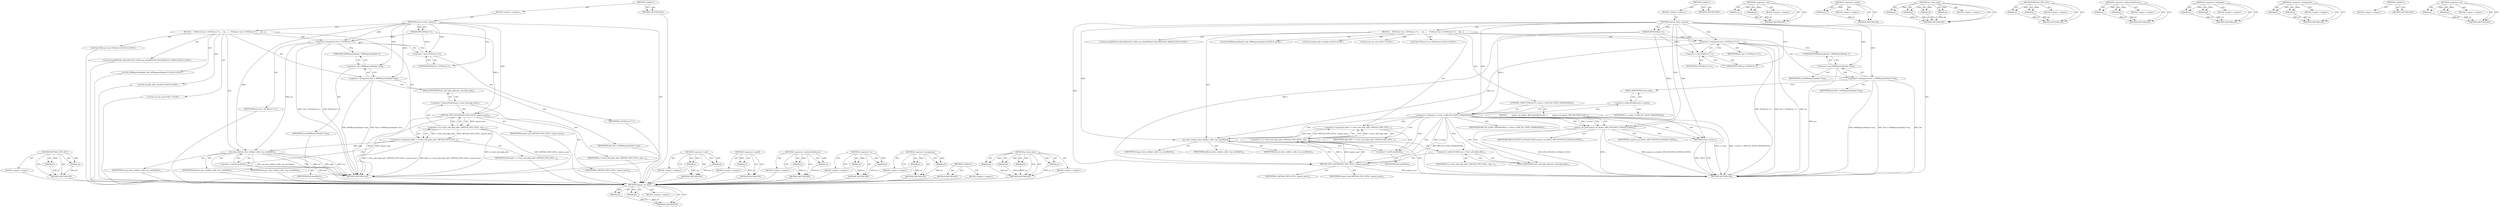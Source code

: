 digraph "pci_dma_read" {
vulnerable_99 [label=<(METHOD,mptsas_set_fault)>];
vulnerable_100 [label=<(PARAM,p1)>];
vulnerable_101 [label=<(PARAM,p2)>];
vulnerable_102 [label=<(BLOCK,&lt;empty&gt;,&lt;empty&gt;)>];
vulnerable_103 [label=<(METHOD_RETURN,ANY)>];
vulnerable_6 [label=<(METHOD,&lt;global&gt;)<SUB>1</SUB>>];
vulnerable_7 [label=<(BLOCK,&lt;empty&gt;,&lt;empty&gt;)<SUB>1</SUB>>];
vulnerable_8 [label=<(METHOD,mptsas_fetch_request)<SUB>1</SUB>>];
vulnerable_9 [label=<(PARAM,MPTSASState *s)<SUB>1</SUB>>];
vulnerable_10 [label=<(BLOCK,{
    PCIDevice *pci = (PCIDevice *) s;
    cha...,{
    PCIDevice *pci = (PCIDevice *) s;
    cha...)<SUB>2</SUB>>];
vulnerable_11 [label="<(LOCAL,PCIDevice* pci: PCIDevice*)<SUB>3</SUB>>"];
vulnerable_12 [label=<(&lt;operator&gt;.assignment,*pci = (PCIDevice *) s)<SUB>3</SUB>>];
vulnerable_13 [label=<(IDENTIFIER,pci,*pci = (PCIDevice *) s)<SUB>3</SUB>>];
vulnerable_14 [label=<(&lt;operator&gt;.cast,(PCIDevice *) s)<SUB>3</SUB>>];
vulnerable_15 [label=<(UNKNOWN,PCIDevice *,PCIDevice *)<SUB>3</SUB>>];
vulnerable_16 [label=<(IDENTIFIER,s,(PCIDevice *) s)<SUB>3</SUB>>];
vulnerable_17 [label="<(LOCAL,char[MPTSAS_MAX_REQUEST_SIZE] req: char[MPTSAS_MAX_REQUEST_SIZE])<SUB>4</SUB>>"];
vulnerable_18 [label="<(LOCAL,MPIRequestHeader* hdr: MPIRequestHeader*)<SUB>5</SUB>>"];
vulnerable_19 [label=<(&lt;operator&gt;.assignment,*hdr = (MPIRequestHeader *)req)<SUB>5</SUB>>];
vulnerable_20 [label=<(IDENTIFIER,hdr,*hdr = (MPIRequestHeader *)req)<SUB>5</SUB>>];
vulnerable_21 [label=<(&lt;operator&gt;.cast,(MPIRequestHeader *)req)<SUB>5</SUB>>];
vulnerable_22 [label=<(UNKNOWN,MPIRequestHeader *,MPIRequestHeader *)<SUB>5</SUB>>];
vulnerable_23 [label=<(IDENTIFIER,req,(MPIRequestHeader *)req)<SUB>5</SUB>>];
vulnerable_24 [label="<(LOCAL,hwaddr addr: hwaddr)<SUB>6</SUB>>"];
vulnerable_25 [label="<(LOCAL,int size: int)<SUB>7</SUB>>"];
vulnerable_26 [label=<(CONTROL_STRUCTURE,IF,if (s-&gt;state != MPI_IOC_STATE_OPERATIONAL))<SUB>9</SUB>>];
vulnerable_27 [label=<(&lt;operator&gt;.notEquals,s-&gt;state != MPI_IOC_STATE_OPERATIONAL)<SUB>9</SUB>>];
vulnerable_28 [label=<(&lt;operator&gt;.indirectFieldAccess,s-&gt;state)<SUB>9</SUB>>];
vulnerable_29 [label=<(IDENTIFIER,s,s-&gt;state != MPI_IOC_STATE_OPERATIONAL)<SUB>9</SUB>>];
vulnerable_30 [label=<(FIELD_IDENTIFIER,state,state)<SUB>9</SUB>>];
vulnerable_31 [label=<(IDENTIFIER,MPI_IOC_STATE_OPERATIONAL,s-&gt;state != MPI_IOC_STATE_OPERATIONAL)<SUB>9</SUB>>];
vulnerable_32 [label=<(BLOCK,{
        mptsas_set_fault(s, MPI_IOCSTATUS_INV...,{
        mptsas_set_fault(s, MPI_IOCSTATUS_INV...)<SUB>9</SUB>>];
vulnerable_33 [label=<(mptsas_set_fault,mptsas_set_fault(s, MPI_IOCSTATUS_INVALID_STATE))<SUB>10</SUB>>];
vulnerable_34 [label=<(IDENTIFIER,s,mptsas_set_fault(s, MPI_IOCSTATUS_INVALID_STATE))<SUB>10</SUB>>];
vulnerable_35 [label=<(IDENTIFIER,MPI_IOCSTATUS_INVALID_STATE,mptsas_set_fault(s, MPI_IOCSTATUS_INVALID_STATE))<SUB>10</SUB>>];
vulnerable_36 [label=<(RETURN,return;,return;)<SUB>11</SUB>>];
vulnerable_37 [label=<(&lt;operator&gt;.assignment,addr = s-&gt;host_mfa_high_addr | MPTSAS_FIFO_GET(...)<SUB>14</SUB>>];
vulnerable_38 [label=<(IDENTIFIER,addr,addr = s-&gt;host_mfa_high_addr | MPTSAS_FIFO_GET(...)<SUB>14</SUB>>];
vulnerable_39 [label=<(&lt;operator&gt;.or,s-&gt;host_mfa_high_addr | MPTSAS_FIFO_GET(s, requ...)<SUB>14</SUB>>];
vulnerable_40 [label=<(&lt;operator&gt;.indirectFieldAccess,s-&gt;host_mfa_high_addr)<SUB>14</SUB>>];
vulnerable_41 [label=<(IDENTIFIER,s,s-&gt;host_mfa_high_addr | MPTSAS_FIFO_GET(s, requ...)<SUB>14</SUB>>];
vulnerable_42 [label=<(FIELD_IDENTIFIER,host_mfa_high_addr,host_mfa_high_addr)<SUB>14</SUB>>];
vulnerable_43 [label=<(MPTSAS_FIFO_GET,MPTSAS_FIFO_GET(s, request_post))<SUB>14</SUB>>];
vulnerable_44 [label=<(IDENTIFIER,s,MPTSAS_FIFO_GET(s, request_post))<SUB>14</SUB>>];
vulnerable_45 [label=<(IDENTIFIER,request_post,MPTSAS_FIFO_GET(s, request_post))<SUB>14</SUB>>];
vulnerable_46 [label=<(pci_dma_read,pci_dma_read(pci, addr, req, sizeof(hdr)))<SUB>15</SUB>>];
vulnerable_47 [label=<(IDENTIFIER,pci,pci_dma_read(pci, addr, req, sizeof(hdr)))<SUB>15</SUB>>];
vulnerable_48 [label=<(IDENTIFIER,addr,pci_dma_read(pci, addr, req, sizeof(hdr)))<SUB>15</SUB>>];
vulnerable_49 [label=<(IDENTIFIER,req,pci_dma_read(pci, addr, req, sizeof(hdr)))<SUB>15</SUB>>];
vulnerable_50 [label=<(&lt;operator&gt;.sizeOf,sizeof(hdr))<SUB>15</SUB>>];
vulnerable_51 [label=<(IDENTIFIER,hdr,sizeof(hdr))<SUB>15</SUB>>];
vulnerable_52 [label=<(METHOD_RETURN,void)<SUB>1</SUB>>];
vulnerable_54 [label=<(METHOD_RETURN,ANY)<SUB>1</SUB>>];
vulnerable_84 [label=<(METHOD,&lt;operator&gt;.cast)>];
vulnerable_85 [label=<(PARAM,p1)>];
vulnerable_86 [label=<(PARAM,p2)>];
vulnerable_87 [label=<(BLOCK,&lt;empty&gt;,&lt;empty&gt;)>];
vulnerable_88 [label=<(METHOD_RETURN,ANY)>];
vulnerable_121 [label=<(METHOD,&lt;operator&gt;.sizeOf)>];
vulnerable_122 [label=<(PARAM,p1)>];
vulnerable_123 [label=<(BLOCK,&lt;empty&gt;,&lt;empty&gt;)>];
vulnerable_124 [label=<(METHOD_RETURN,ANY)>];
vulnerable_114 [label=<(METHOD,pci_dma_read)>];
vulnerable_115 [label=<(PARAM,p1)>];
vulnerable_116 [label=<(PARAM,p2)>];
vulnerable_117 [label=<(PARAM,p3)>];
vulnerable_118 [label=<(PARAM,p4)>];
vulnerable_119 [label=<(BLOCK,&lt;empty&gt;,&lt;empty&gt;)>];
vulnerable_120 [label=<(METHOD_RETURN,ANY)>];
vulnerable_109 [label=<(METHOD,MPTSAS_FIFO_GET)>];
vulnerable_110 [label=<(PARAM,p1)>];
vulnerable_111 [label=<(PARAM,p2)>];
vulnerable_112 [label=<(BLOCK,&lt;empty&gt;,&lt;empty&gt;)>];
vulnerable_113 [label=<(METHOD_RETURN,ANY)>];
vulnerable_94 [label=<(METHOD,&lt;operator&gt;.indirectFieldAccess)>];
vulnerable_95 [label=<(PARAM,p1)>];
vulnerable_96 [label=<(PARAM,p2)>];
vulnerable_97 [label=<(BLOCK,&lt;empty&gt;,&lt;empty&gt;)>];
vulnerable_98 [label=<(METHOD_RETURN,ANY)>];
vulnerable_89 [label=<(METHOD,&lt;operator&gt;.notEquals)>];
vulnerable_90 [label=<(PARAM,p1)>];
vulnerable_91 [label=<(PARAM,p2)>];
vulnerable_92 [label=<(BLOCK,&lt;empty&gt;,&lt;empty&gt;)>];
vulnerable_93 [label=<(METHOD_RETURN,ANY)>];
vulnerable_79 [label=<(METHOD,&lt;operator&gt;.assignment)>];
vulnerable_80 [label=<(PARAM,p1)>];
vulnerable_81 [label=<(PARAM,p2)>];
vulnerable_82 [label=<(BLOCK,&lt;empty&gt;,&lt;empty&gt;)>];
vulnerable_83 [label=<(METHOD_RETURN,ANY)>];
vulnerable_73 [label=<(METHOD,&lt;global&gt;)<SUB>1</SUB>>];
vulnerable_74 [label=<(BLOCK,&lt;empty&gt;,&lt;empty&gt;)>];
vulnerable_75 [label=<(METHOD_RETURN,ANY)>];
vulnerable_104 [label=<(METHOD,&lt;operator&gt;.or)>];
vulnerable_105 [label=<(PARAM,p1)>];
vulnerable_106 [label=<(PARAM,p2)>];
vulnerable_107 [label=<(BLOCK,&lt;empty&gt;,&lt;empty&gt;)>];
vulnerable_108 [label=<(METHOD_RETURN,ANY)>];
fixed_88 [label=<(METHOD,MPTSAS_FIFO_GET)>];
fixed_89 [label=<(PARAM,p1)>];
fixed_90 [label=<(PARAM,p2)>];
fixed_91 [label=<(BLOCK,&lt;empty&gt;,&lt;empty&gt;)>];
fixed_92 [label=<(METHOD_RETURN,ANY)>];
fixed_6 [label=<(METHOD,&lt;global&gt;)<SUB>1</SUB>>];
fixed_7 [label=<(BLOCK,&lt;empty&gt;,&lt;empty&gt;)<SUB>1</SUB>>];
fixed_8 [label=<(METHOD,mptsas_fetch_request)<SUB>1</SUB>>];
fixed_9 [label=<(PARAM,MPTSASState *s)<SUB>1</SUB>>];
fixed_10 [label=<(BLOCK,{
    PCIDevice *pci = (PCIDevice *) s;
    cha...,{
    PCIDevice *pci = (PCIDevice *) s;
    cha...)<SUB>2</SUB>>];
fixed_11 [label="<(LOCAL,PCIDevice* pci: PCIDevice*)<SUB>3</SUB>>"];
fixed_12 [label=<(&lt;operator&gt;.assignment,*pci = (PCIDevice *) s)<SUB>3</SUB>>];
fixed_13 [label=<(IDENTIFIER,pci,*pci = (PCIDevice *) s)<SUB>3</SUB>>];
fixed_14 [label=<(&lt;operator&gt;.cast,(PCIDevice *) s)<SUB>3</SUB>>];
fixed_15 [label=<(UNKNOWN,PCIDevice *,PCIDevice *)<SUB>3</SUB>>];
fixed_16 [label=<(IDENTIFIER,s,(PCIDevice *) s)<SUB>3</SUB>>];
fixed_17 [label="<(LOCAL,char[MPTSAS_MAX_REQUEST_SIZE] req: char[MPTSAS_MAX_REQUEST_SIZE])<SUB>4</SUB>>"];
fixed_18 [label="<(LOCAL,MPIRequestHeader* hdr: MPIRequestHeader*)<SUB>5</SUB>>"];
fixed_19 [label=<(&lt;operator&gt;.assignment,*hdr = (MPIRequestHeader *)req)<SUB>5</SUB>>];
fixed_20 [label=<(IDENTIFIER,hdr,*hdr = (MPIRequestHeader *)req)<SUB>5</SUB>>];
fixed_21 [label=<(&lt;operator&gt;.cast,(MPIRequestHeader *)req)<SUB>5</SUB>>];
fixed_22 [label=<(UNKNOWN,MPIRequestHeader *,MPIRequestHeader *)<SUB>5</SUB>>];
fixed_23 [label=<(IDENTIFIER,req,(MPIRequestHeader *)req)<SUB>5</SUB>>];
fixed_24 [label="<(LOCAL,hwaddr addr: hwaddr)<SUB>6</SUB>>"];
fixed_25 [label="<(LOCAL,int size: int)<SUB>7</SUB>>"];
fixed_26 [label=<(&lt;operator&gt;.assignment,addr = s-&gt;host_mfa_high_addr | MPTSAS_FIFO_GET(...)<SUB>10</SUB>>];
fixed_27 [label=<(IDENTIFIER,addr,addr = s-&gt;host_mfa_high_addr | MPTSAS_FIFO_GET(...)<SUB>10</SUB>>];
fixed_28 [label=<(&lt;operator&gt;.or,s-&gt;host_mfa_high_addr | MPTSAS_FIFO_GET(s, requ...)<SUB>10</SUB>>];
fixed_29 [label=<(&lt;operator&gt;.indirectFieldAccess,s-&gt;host_mfa_high_addr)<SUB>10</SUB>>];
fixed_30 [label=<(IDENTIFIER,s,s-&gt;host_mfa_high_addr | MPTSAS_FIFO_GET(s, requ...)<SUB>10</SUB>>];
fixed_31 [label=<(FIELD_IDENTIFIER,host_mfa_high_addr,host_mfa_high_addr)<SUB>10</SUB>>];
fixed_32 [label=<(MPTSAS_FIFO_GET,MPTSAS_FIFO_GET(s, request_post))<SUB>10</SUB>>];
fixed_33 [label=<(IDENTIFIER,s,MPTSAS_FIFO_GET(s, request_post))<SUB>10</SUB>>];
fixed_34 [label=<(IDENTIFIER,request_post,MPTSAS_FIFO_GET(s, request_post))<SUB>10</SUB>>];
fixed_35 [label=<(pci_dma_read,pci_dma_read(pci, addr, req, sizeof(hdr)))<SUB>11</SUB>>];
fixed_36 [label=<(IDENTIFIER,pci,pci_dma_read(pci, addr, req, sizeof(hdr)))<SUB>11</SUB>>];
fixed_37 [label=<(IDENTIFIER,addr,pci_dma_read(pci, addr, req, sizeof(hdr)))<SUB>11</SUB>>];
fixed_38 [label=<(IDENTIFIER,req,pci_dma_read(pci, addr, req, sizeof(hdr)))<SUB>11</SUB>>];
fixed_39 [label=<(&lt;operator&gt;.sizeOf,sizeof(hdr))<SUB>11</SUB>>];
fixed_40 [label=<(IDENTIFIER,hdr,sizeof(hdr))<SUB>11</SUB>>];
fixed_41 [label=<(METHOD_RETURN,void)<SUB>1</SUB>>];
fixed_43 [label=<(METHOD_RETURN,ANY)<SUB>1</SUB>>];
fixed_73 [label=<(METHOD,&lt;operator&gt;.cast)>];
fixed_74 [label=<(PARAM,p1)>];
fixed_75 [label=<(PARAM,p2)>];
fixed_76 [label=<(BLOCK,&lt;empty&gt;,&lt;empty&gt;)>];
fixed_77 [label=<(METHOD_RETURN,ANY)>];
fixed_100 [label=<(METHOD,&lt;operator&gt;.sizeOf)>];
fixed_101 [label=<(PARAM,p1)>];
fixed_102 [label=<(BLOCK,&lt;empty&gt;,&lt;empty&gt;)>];
fixed_103 [label=<(METHOD_RETURN,ANY)>];
fixed_83 [label=<(METHOD,&lt;operator&gt;.indirectFieldAccess)>];
fixed_84 [label=<(PARAM,p1)>];
fixed_85 [label=<(PARAM,p2)>];
fixed_86 [label=<(BLOCK,&lt;empty&gt;,&lt;empty&gt;)>];
fixed_87 [label=<(METHOD_RETURN,ANY)>];
fixed_78 [label=<(METHOD,&lt;operator&gt;.or)>];
fixed_79 [label=<(PARAM,p1)>];
fixed_80 [label=<(PARAM,p2)>];
fixed_81 [label=<(BLOCK,&lt;empty&gt;,&lt;empty&gt;)>];
fixed_82 [label=<(METHOD_RETURN,ANY)>];
fixed_68 [label=<(METHOD,&lt;operator&gt;.assignment)>];
fixed_69 [label=<(PARAM,p1)>];
fixed_70 [label=<(PARAM,p2)>];
fixed_71 [label=<(BLOCK,&lt;empty&gt;,&lt;empty&gt;)>];
fixed_72 [label=<(METHOD_RETURN,ANY)>];
fixed_62 [label=<(METHOD,&lt;global&gt;)<SUB>1</SUB>>];
fixed_63 [label=<(BLOCK,&lt;empty&gt;,&lt;empty&gt;)>];
fixed_64 [label=<(METHOD_RETURN,ANY)>];
fixed_93 [label=<(METHOD,pci_dma_read)>];
fixed_94 [label=<(PARAM,p1)>];
fixed_95 [label=<(PARAM,p2)>];
fixed_96 [label=<(PARAM,p3)>];
fixed_97 [label=<(PARAM,p4)>];
fixed_98 [label=<(BLOCK,&lt;empty&gt;,&lt;empty&gt;)>];
fixed_99 [label=<(METHOD_RETURN,ANY)>];
vulnerable_99 -> vulnerable_100  [key=0, label="AST: "];
vulnerable_99 -> vulnerable_100  [key=1, label="DDG: "];
vulnerable_99 -> vulnerable_102  [key=0, label="AST: "];
vulnerable_99 -> vulnerable_101  [key=0, label="AST: "];
vulnerable_99 -> vulnerable_101  [key=1, label="DDG: "];
vulnerable_99 -> vulnerable_103  [key=0, label="AST: "];
vulnerable_99 -> vulnerable_103  [key=1, label="CFG: "];
vulnerable_100 -> vulnerable_103  [key=0, label="DDG: p1"];
vulnerable_101 -> vulnerable_103  [key=0, label="DDG: p2"];
vulnerable_6 -> vulnerable_7  [key=0, label="AST: "];
vulnerable_6 -> vulnerable_54  [key=0, label="AST: "];
vulnerable_6 -> vulnerable_54  [key=1, label="CFG: "];
vulnerable_7 -> vulnerable_8  [key=0, label="AST: "];
vulnerable_8 -> vulnerable_9  [key=0, label="AST: "];
vulnerable_8 -> vulnerable_9  [key=1, label="DDG: "];
vulnerable_8 -> vulnerable_10  [key=0, label="AST: "];
vulnerable_8 -> vulnerable_52  [key=0, label="AST: "];
vulnerable_8 -> vulnerable_15  [key=0, label="CFG: "];
vulnerable_8 -> vulnerable_12  [key=0, label="DDG: "];
vulnerable_8 -> vulnerable_19  [key=0, label="DDG: "];
vulnerable_8 -> vulnerable_46  [key=0, label="DDG: "];
vulnerable_8 -> vulnerable_14  [key=0, label="DDG: "];
vulnerable_8 -> vulnerable_21  [key=0, label="DDG: "];
vulnerable_8 -> vulnerable_27  [key=0, label="DDG: "];
vulnerable_8 -> vulnerable_36  [key=0, label="DDG: "];
vulnerable_8 -> vulnerable_33  [key=0, label="DDG: "];
vulnerable_8 -> vulnerable_43  [key=0, label="DDG: "];
vulnerable_9 -> vulnerable_12  [key=0, label="DDG: s"];
vulnerable_9 -> vulnerable_14  [key=0, label="DDG: s"];
vulnerable_9 -> vulnerable_27  [key=0, label="DDG: s"];
vulnerable_9 -> vulnerable_33  [key=0, label="DDG: s"];
vulnerable_9 -> vulnerable_43  [key=0, label="DDG: s"];
vulnerable_10 -> vulnerable_11  [key=0, label="AST: "];
vulnerable_10 -> vulnerable_12  [key=0, label="AST: "];
vulnerable_10 -> vulnerable_17  [key=0, label="AST: "];
vulnerable_10 -> vulnerable_18  [key=0, label="AST: "];
vulnerable_10 -> vulnerable_19  [key=0, label="AST: "];
vulnerable_10 -> vulnerable_24  [key=0, label="AST: "];
vulnerable_10 -> vulnerable_25  [key=0, label="AST: "];
vulnerable_10 -> vulnerable_26  [key=0, label="AST: "];
vulnerable_10 -> vulnerable_37  [key=0, label="AST: "];
vulnerable_10 -> vulnerable_46  [key=0, label="AST: "];
vulnerable_12 -> vulnerable_13  [key=0, label="AST: "];
vulnerable_12 -> vulnerable_14  [key=0, label="AST: "];
vulnerable_12 -> vulnerable_22  [key=0, label="CFG: "];
vulnerable_12 -> vulnerable_52  [key=0, label="DDG: pci"];
vulnerable_12 -> vulnerable_52  [key=1, label="DDG: (PCIDevice *) s"];
vulnerable_12 -> vulnerable_52  [key=2, label="DDG: *pci = (PCIDevice *) s"];
vulnerable_12 -> vulnerable_46  [key=0, label="DDG: pci"];
vulnerable_14 -> vulnerable_15  [key=0, label="AST: "];
vulnerable_14 -> vulnerable_16  [key=0, label="AST: "];
vulnerable_14 -> vulnerable_12  [key=0, label="CFG: "];
vulnerable_15 -> vulnerable_14  [key=0, label="CFG: "];
vulnerable_19 -> vulnerable_20  [key=0, label="AST: "];
vulnerable_19 -> vulnerable_21  [key=0, label="AST: "];
vulnerable_19 -> vulnerable_30  [key=0, label="CFG: "];
vulnerable_19 -> vulnerable_52  [key=0, label="DDG: hdr"];
vulnerable_19 -> vulnerable_52  [key=1, label="DDG: (MPIRequestHeader *)req"];
vulnerable_19 -> vulnerable_52  [key=2, label="DDG: *hdr = (MPIRequestHeader *)req"];
vulnerable_21 -> vulnerable_22  [key=0, label="AST: "];
vulnerable_21 -> vulnerable_23  [key=0, label="AST: "];
vulnerable_21 -> vulnerable_19  [key=0, label="CFG: "];
vulnerable_21 -> vulnerable_52  [key=0, label="DDG: req"];
vulnerable_22 -> vulnerable_21  [key=0, label="CFG: "];
vulnerable_26 -> vulnerable_27  [key=0, label="AST: "];
vulnerable_26 -> vulnerable_32  [key=0, label="AST: "];
vulnerable_27 -> vulnerable_28  [key=0, label="AST: "];
vulnerable_27 -> vulnerable_31  [key=0, label="AST: "];
vulnerable_27 -> vulnerable_33  [key=0, label="CFG: "];
vulnerable_27 -> vulnerable_33  [key=1, label="DDG: s-&gt;state"];
vulnerable_27 -> vulnerable_33  [key=2, label="CDG: "];
vulnerable_27 -> vulnerable_42  [key=0, label="CFG: "];
vulnerable_27 -> vulnerable_42  [key=1, label="CDG: "];
vulnerable_27 -> vulnerable_52  [key=0, label="DDG: s-&gt;state"];
vulnerable_27 -> vulnerable_52  [key=1, label="DDG: s-&gt;state != MPI_IOC_STATE_OPERATIONAL"];
vulnerable_27 -> vulnerable_52  [key=2, label="DDG: MPI_IOC_STATE_OPERATIONAL"];
vulnerable_27 -> vulnerable_43  [key=0, label="DDG: s-&gt;state"];
vulnerable_27 -> vulnerable_43  [key=1, label="CDG: "];
vulnerable_27 -> vulnerable_40  [key=0, label="CDG: "];
vulnerable_27 -> vulnerable_50  [key=0, label="CDG: "];
vulnerable_27 -> vulnerable_36  [key=0, label="CDG: "];
vulnerable_27 -> vulnerable_37  [key=0, label="CDG: "];
vulnerable_27 -> vulnerable_46  [key=0, label="CDG: "];
vulnerable_27 -> vulnerable_39  [key=0, label="CDG: "];
vulnerable_28 -> vulnerable_29  [key=0, label="AST: "];
vulnerable_28 -> vulnerable_30  [key=0, label="AST: "];
vulnerable_28 -> vulnerable_27  [key=0, label="CFG: "];
vulnerable_30 -> vulnerable_28  [key=0, label="CFG: "];
vulnerable_32 -> vulnerable_33  [key=0, label="AST: "];
vulnerable_32 -> vulnerable_36  [key=0, label="AST: "];
vulnerable_33 -> vulnerable_34  [key=0, label="AST: "];
vulnerable_33 -> vulnerable_35  [key=0, label="AST: "];
vulnerable_33 -> vulnerable_36  [key=0, label="CFG: "];
vulnerable_33 -> vulnerable_52  [key=0, label="DDG: s"];
vulnerable_33 -> vulnerable_52  [key=1, label="DDG: mptsas_set_fault(s, MPI_IOCSTATUS_INVALID_STATE)"];
vulnerable_33 -> vulnerable_52  [key=2, label="DDG: MPI_IOCSTATUS_INVALID_STATE"];
vulnerable_36 -> vulnerable_52  [key=0, label="CFG: "];
vulnerable_36 -> vulnerable_52  [key=1, label="DDG: &lt;RET&gt;"];
vulnerable_37 -> vulnerable_38  [key=0, label="AST: "];
vulnerable_37 -> vulnerable_39  [key=0, label="AST: "];
vulnerable_37 -> vulnerable_50  [key=0, label="CFG: "];
vulnerable_37 -> vulnerable_46  [key=0, label="DDG: addr"];
vulnerable_39 -> vulnerable_40  [key=0, label="AST: "];
vulnerable_39 -> vulnerable_43  [key=0, label="AST: "];
vulnerable_39 -> vulnerable_37  [key=0, label="CFG: "];
vulnerable_39 -> vulnerable_37  [key=1, label="DDG: s-&gt;host_mfa_high_addr"];
vulnerable_39 -> vulnerable_37  [key=2, label="DDG: MPTSAS_FIFO_GET(s, request_post)"];
vulnerable_40 -> vulnerable_41  [key=0, label="AST: "];
vulnerable_40 -> vulnerable_42  [key=0, label="AST: "];
vulnerable_40 -> vulnerable_43  [key=0, label="CFG: "];
vulnerable_42 -> vulnerable_40  [key=0, label="CFG: "];
vulnerable_43 -> vulnerable_44  [key=0, label="AST: "];
vulnerable_43 -> vulnerable_45  [key=0, label="AST: "];
vulnerable_43 -> vulnerable_39  [key=0, label="CFG: "];
vulnerable_43 -> vulnerable_39  [key=1, label="DDG: s"];
vulnerable_43 -> vulnerable_39  [key=2, label="DDG: request_post"];
vulnerable_43 -> vulnerable_52  [key=0, label="DDG: request_post"];
vulnerable_46 -> vulnerable_47  [key=0, label="AST: "];
vulnerable_46 -> vulnerable_48  [key=0, label="AST: "];
vulnerable_46 -> vulnerable_49  [key=0, label="AST: "];
vulnerable_46 -> vulnerable_50  [key=0, label="AST: "];
vulnerable_46 -> vulnerable_52  [key=0, label="CFG: "];
vulnerable_50 -> vulnerable_51  [key=0, label="AST: "];
vulnerable_50 -> vulnerable_46  [key=0, label="CFG: "];
vulnerable_84 -> vulnerable_85  [key=0, label="AST: "];
vulnerable_84 -> vulnerable_85  [key=1, label="DDG: "];
vulnerable_84 -> vulnerable_87  [key=0, label="AST: "];
vulnerable_84 -> vulnerable_86  [key=0, label="AST: "];
vulnerable_84 -> vulnerable_86  [key=1, label="DDG: "];
vulnerable_84 -> vulnerable_88  [key=0, label="AST: "];
vulnerable_84 -> vulnerable_88  [key=1, label="CFG: "];
vulnerable_85 -> vulnerable_88  [key=0, label="DDG: p1"];
vulnerable_86 -> vulnerable_88  [key=0, label="DDG: p2"];
vulnerable_121 -> vulnerable_122  [key=0, label="AST: "];
vulnerable_121 -> vulnerable_122  [key=1, label="DDG: "];
vulnerable_121 -> vulnerable_123  [key=0, label="AST: "];
vulnerable_121 -> vulnerable_124  [key=0, label="AST: "];
vulnerable_121 -> vulnerable_124  [key=1, label="CFG: "];
vulnerable_122 -> vulnerable_124  [key=0, label="DDG: p1"];
vulnerable_114 -> vulnerable_115  [key=0, label="AST: "];
vulnerable_114 -> vulnerable_115  [key=1, label="DDG: "];
vulnerable_114 -> vulnerable_119  [key=0, label="AST: "];
vulnerable_114 -> vulnerable_116  [key=0, label="AST: "];
vulnerable_114 -> vulnerable_116  [key=1, label="DDG: "];
vulnerable_114 -> vulnerable_120  [key=0, label="AST: "];
vulnerable_114 -> vulnerable_120  [key=1, label="CFG: "];
vulnerable_114 -> vulnerable_117  [key=0, label="AST: "];
vulnerable_114 -> vulnerable_117  [key=1, label="DDG: "];
vulnerable_114 -> vulnerable_118  [key=0, label="AST: "];
vulnerable_114 -> vulnerable_118  [key=1, label="DDG: "];
vulnerable_115 -> vulnerable_120  [key=0, label="DDG: p1"];
vulnerable_116 -> vulnerable_120  [key=0, label="DDG: p2"];
vulnerable_117 -> vulnerable_120  [key=0, label="DDG: p3"];
vulnerable_118 -> vulnerable_120  [key=0, label="DDG: p4"];
vulnerable_109 -> vulnerable_110  [key=0, label="AST: "];
vulnerable_109 -> vulnerable_110  [key=1, label="DDG: "];
vulnerable_109 -> vulnerable_112  [key=0, label="AST: "];
vulnerable_109 -> vulnerable_111  [key=0, label="AST: "];
vulnerable_109 -> vulnerable_111  [key=1, label="DDG: "];
vulnerable_109 -> vulnerable_113  [key=0, label="AST: "];
vulnerable_109 -> vulnerable_113  [key=1, label="CFG: "];
vulnerable_110 -> vulnerable_113  [key=0, label="DDG: p1"];
vulnerable_111 -> vulnerable_113  [key=0, label="DDG: p2"];
vulnerable_94 -> vulnerable_95  [key=0, label="AST: "];
vulnerable_94 -> vulnerable_95  [key=1, label="DDG: "];
vulnerable_94 -> vulnerable_97  [key=0, label="AST: "];
vulnerable_94 -> vulnerable_96  [key=0, label="AST: "];
vulnerable_94 -> vulnerable_96  [key=1, label="DDG: "];
vulnerable_94 -> vulnerable_98  [key=0, label="AST: "];
vulnerable_94 -> vulnerable_98  [key=1, label="CFG: "];
vulnerable_95 -> vulnerable_98  [key=0, label="DDG: p1"];
vulnerable_96 -> vulnerable_98  [key=0, label="DDG: p2"];
vulnerable_89 -> vulnerable_90  [key=0, label="AST: "];
vulnerable_89 -> vulnerable_90  [key=1, label="DDG: "];
vulnerable_89 -> vulnerable_92  [key=0, label="AST: "];
vulnerable_89 -> vulnerable_91  [key=0, label="AST: "];
vulnerable_89 -> vulnerable_91  [key=1, label="DDG: "];
vulnerable_89 -> vulnerable_93  [key=0, label="AST: "];
vulnerable_89 -> vulnerable_93  [key=1, label="CFG: "];
vulnerable_90 -> vulnerable_93  [key=0, label="DDG: p1"];
vulnerable_91 -> vulnerable_93  [key=0, label="DDG: p2"];
vulnerable_79 -> vulnerable_80  [key=0, label="AST: "];
vulnerable_79 -> vulnerable_80  [key=1, label="DDG: "];
vulnerable_79 -> vulnerable_82  [key=0, label="AST: "];
vulnerable_79 -> vulnerable_81  [key=0, label="AST: "];
vulnerable_79 -> vulnerable_81  [key=1, label="DDG: "];
vulnerable_79 -> vulnerable_83  [key=0, label="AST: "];
vulnerable_79 -> vulnerable_83  [key=1, label="CFG: "];
vulnerable_80 -> vulnerable_83  [key=0, label="DDG: p1"];
vulnerable_81 -> vulnerable_83  [key=0, label="DDG: p2"];
vulnerable_73 -> vulnerable_74  [key=0, label="AST: "];
vulnerable_73 -> vulnerable_75  [key=0, label="AST: "];
vulnerable_73 -> vulnerable_75  [key=1, label="CFG: "];
vulnerable_104 -> vulnerable_105  [key=0, label="AST: "];
vulnerable_104 -> vulnerable_105  [key=1, label="DDG: "];
vulnerable_104 -> vulnerable_107  [key=0, label="AST: "];
vulnerable_104 -> vulnerable_106  [key=0, label="AST: "];
vulnerable_104 -> vulnerable_106  [key=1, label="DDG: "];
vulnerable_104 -> vulnerable_108  [key=0, label="AST: "];
vulnerable_104 -> vulnerable_108  [key=1, label="CFG: "];
vulnerable_105 -> vulnerable_108  [key=0, label="DDG: p1"];
vulnerable_106 -> vulnerable_108  [key=0, label="DDG: p2"];
fixed_88 -> fixed_89  [key=0, label="AST: "];
fixed_88 -> fixed_89  [key=1, label="DDG: "];
fixed_88 -> fixed_91  [key=0, label="AST: "];
fixed_88 -> fixed_90  [key=0, label="AST: "];
fixed_88 -> fixed_90  [key=1, label="DDG: "];
fixed_88 -> fixed_92  [key=0, label="AST: "];
fixed_88 -> fixed_92  [key=1, label="CFG: "];
fixed_89 -> fixed_92  [key=0, label="DDG: p1"];
fixed_90 -> fixed_92  [key=0, label="DDG: p2"];
fixed_91 -> vulnerable_99  [key=0];
fixed_92 -> vulnerable_99  [key=0];
fixed_6 -> fixed_7  [key=0, label="AST: "];
fixed_6 -> fixed_43  [key=0, label="AST: "];
fixed_6 -> fixed_43  [key=1, label="CFG: "];
fixed_7 -> fixed_8  [key=0, label="AST: "];
fixed_8 -> fixed_9  [key=0, label="AST: "];
fixed_8 -> fixed_9  [key=1, label="DDG: "];
fixed_8 -> fixed_10  [key=0, label="AST: "];
fixed_8 -> fixed_41  [key=0, label="AST: "];
fixed_8 -> fixed_15  [key=0, label="CFG: "];
fixed_8 -> fixed_12  [key=0, label="DDG: "];
fixed_8 -> fixed_19  [key=0, label="DDG: "];
fixed_8 -> fixed_35  [key=0, label="DDG: "];
fixed_8 -> fixed_14  [key=0, label="DDG: "];
fixed_8 -> fixed_21  [key=0, label="DDG: "];
fixed_8 -> fixed_32  [key=0, label="DDG: "];
fixed_9 -> fixed_12  [key=0, label="DDG: s"];
fixed_9 -> fixed_14  [key=0, label="DDG: s"];
fixed_9 -> fixed_32  [key=0, label="DDG: s"];
fixed_10 -> fixed_11  [key=0, label="AST: "];
fixed_10 -> fixed_12  [key=0, label="AST: "];
fixed_10 -> fixed_17  [key=0, label="AST: "];
fixed_10 -> fixed_18  [key=0, label="AST: "];
fixed_10 -> fixed_19  [key=0, label="AST: "];
fixed_10 -> fixed_24  [key=0, label="AST: "];
fixed_10 -> fixed_25  [key=0, label="AST: "];
fixed_10 -> fixed_26  [key=0, label="AST: "];
fixed_10 -> fixed_35  [key=0, label="AST: "];
fixed_11 -> vulnerable_99  [key=0];
fixed_12 -> fixed_13  [key=0, label="AST: "];
fixed_12 -> fixed_14  [key=0, label="AST: "];
fixed_12 -> fixed_22  [key=0, label="CFG: "];
fixed_12 -> fixed_41  [key=0, label="DDG: (PCIDevice *) s"];
fixed_12 -> fixed_41  [key=1, label="DDG: *pci = (PCIDevice *) s"];
fixed_12 -> fixed_35  [key=0, label="DDG: pci"];
fixed_13 -> vulnerable_99  [key=0];
fixed_14 -> fixed_15  [key=0, label="AST: "];
fixed_14 -> fixed_16  [key=0, label="AST: "];
fixed_14 -> fixed_12  [key=0, label="CFG: "];
fixed_15 -> fixed_14  [key=0, label="CFG: "];
fixed_16 -> vulnerable_99  [key=0];
fixed_17 -> vulnerable_99  [key=0];
fixed_18 -> vulnerable_99  [key=0];
fixed_19 -> fixed_20  [key=0, label="AST: "];
fixed_19 -> fixed_21  [key=0, label="AST: "];
fixed_19 -> fixed_31  [key=0, label="CFG: "];
fixed_19 -> fixed_41  [key=0, label="DDG: (MPIRequestHeader *)req"];
fixed_19 -> fixed_41  [key=1, label="DDG: *hdr = (MPIRequestHeader *)req"];
fixed_20 -> vulnerable_99  [key=0];
fixed_21 -> fixed_22  [key=0, label="AST: "];
fixed_21 -> fixed_23  [key=0, label="AST: "];
fixed_21 -> fixed_19  [key=0, label="CFG: "];
fixed_22 -> fixed_21  [key=0, label="CFG: "];
fixed_23 -> vulnerable_99  [key=0];
fixed_24 -> vulnerable_99  [key=0];
fixed_25 -> vulnerable_99  [key=0];
fixed_26 -> fixed_27  [key=0, label="AST: "];
fixed_26 -> fixed_28  [key=0, label="AST: "];
fixed_26 -> fixed_39  [key=0, label="CFG: "];
fixed_26 -> fixed_41  [key=0, label="DDG: s-&gt;host_mfa_high_addr | MPTSAS_FIFO_GET(s, request_post)"];
fixed_26 -> fixed_41  [key=1, label="DDG: addr = s-&gt;host_mfa_high_addr | MPTSAS_FIFO_GET(s, request_post)"];
fixed_26 -> fixed_35  [key=0, label="DDG: addr"];
fixed_27 -> vulnerable_99  [key=0];
fixed_28 -> fixed_29  [key=0, label="AST: "];
fixed_28 -> fixed_32  [key=0, label="AST: "];
fixed_28 -> fixed_26  [key=0, label="CFG: "];
fixed_28 -> fixed_26  [key=1, label="DDG: s-&gt;host_mfa_high_addr"];
fixed_28 -> fixed_26  [key=2, label="DDG: MPTSAS_FIFO_GET(s, request_post)"];
fixed_28 -> fixed_41  [key=0, label="DDG: s-&gt;host_mfa_high_addr"];
fixed_28 -> fixed_41  [key=1, label="DDG: MPTSAS_FIFO_GET(s, request_post)"];
fixed_29 -> fixed_30  [key=0, label="AST: "];
fixed_29 -> fixed_31  [key=0, label="AST: "];
fixed_29 -> fixed_32  [key=0, label="CFG: "];
fixed_30 -> vulnerable_99  [key=0];
fixed_31 -> fixed_29  [key=0, label="CFG: "];
fixed_32 -> fixed_33  [key=0, label="AST: "];
fixed_32 -> fixed_34  [key=0, label="AST: "];
fixed_32 -> fixed_28  [key=0, label="CFG: "];
fixed_32 -> fixed_28  [key=1, label="DDG: s"];
fixed_32 -> fixed_28  [key=2, label="DDG: request_post"];
fixed_32 -> fixed_41  [key=0, label="DDG: s"];
fixed_32 -> fixed_41  [key=1, label="DDG: request_post"];
fixed_33 -> vulnerable_99  [key=0];
fixed_34 -> vulnerable_99  [key=0];
fixed_35 -> fixed_36  [key=0, label="AST: "];
fixed_35 -> fixed_37  [key=0, label="AST: "];
fixed_35 -> fixed_38  [key=0, label="AST: "];
fixed_35 -> fixed_39  [key=0, label="AST: "];
fixed_35 -> fixed_41  [key=0, label="CFG: "];
fixed_35 -> fixed_41  [key=1, label="DDG: pci"];
fixed_35 -> fixed_41  [key=2, label="DDG: addr"];
fixed_35 -> fixed_41  [key=3, label="DDG: req"];
fixed_35 -> fixed_41  [key=4, label="DDG: pci_dma_read(pci, addr, req, sizeof(hdr))"];
fixed_36 -> vulnerable_99  [key=0];
fixed_37 -> vulnerable_99  [key=0];
fixed_38 -> vulnerable_99  [key=0];
fixed_39 -> fixed_40  [key=0, label="AST: "];
fixed_39 -> fixed_35  [key=0, label="CFG: "];
fixed_39 -> fixed_41  [key=0, label="DDG: hdr"];
fixed_40 -> vulnerable_99  [key=0];
fixed_41 -> vulnerable_99  [key=0];
fixed_43 -> vulnerable_99  [key=0];
fixed_73 -> fixed_74  [key=0, label="AST: "];
fixed_73 -> fixed_74  [key=1, label="DDG: "];
fixed_73 -> fixed_76  [key=0, label="AST: "];
fixed_73 -> fixed_75  [key=0, label="AST: "];
fixed_73 -> fixed_75  [key=1, label="DDG: "];
fixed_73 -> fixed_77  [key=0, label="AST: "];
fixed_73 -> fixed_77  [key=1, label="CFG: "];
fixed_74 -> fixed_77  [key=0, label="DDG: p1"];
fixed_75 -> fixed_77  [key=0, label="DDG: p2"];
fixed_76 -> vulnerable_99  [key=0];
fixed_77 -> vulnerable_99  [key=0];
fixed_100 -> fixed_101  [key=0, label="AST: "];
fixed_100 -> fixed_101  [key=1, label="DDG: "];
fixed_100 -> fixed_102  [key=0, label="AST: "];
fixed_100 -> fixed_103  [key=0, label="AST: "];
fixed_100 -> fixed_103  [key=1, label="CFG: "];
fixed_101 -> fixed_103  [key=0, label="DDG: p1"];
fixed_102 -> vulnerable_99  [key=0];
fixed_103 -> vulnerable_99  [key=0];
fixed_83 -> fixed_84  [key=0, label="AST: "];
fixed_83 -> fixed_84  [key=1, label="DDG: "];
fixed_83 -> fixed_86  [key=0, label="AST: "];
fixed_83 -> fixed_85  [key=0, label="AST: "];
fixed_83 -> fixed_85  [key=1, label="DDG: "];
fixed_83 -> fixed_87  [key=0, label="AST: "];
fixed_83 -> fixed_87  [key=1, label="CFG: "];
fixed_84 -> fixed_87  [key=0, label="DDG: p1"];
fixed_85 -> fixed_87  [key=0, label="DDG: p2"];
fixed_86 -> vulnerable_99  [key=0];
fixed_87 -> vulnerable_99  [key=0];
fixed_78 -> fixed_79  [key=0, label="AST: "];
fixed_78 -> fixed_79  [key=1, label="DDG: "];
fixed_78 -> fixed_81  [key=0, label="AST: "];
fixed_78 -> fixed_80  [key=0, label="AST: "];
fixed_78 -> fixed_80  [key=1, label="DDG: "];
fixed_78 -> fixed_82  [key=0, label="AST: "];
fixed_78 -> fixed_82  [key=1, label="CFG: "];
fixed_79 -> fixed_82  [key=0, label="DDG: p1"];
fixed_80 -> fixed_82  [key=0, label="DDG: p2"];
fixed_81 -> vulnerable_99  [key=0];
fixed_82 -> vulnerable_99  [key=0];
fixed_68 -> fixed_69  [key=0, label="AST: "];
fixed_68 -> fixed_69  [key=1, label="DDG: "];
fixed_68 -> fixed_71  [key=0, label="AST: "];
fixed_68 -> fixed_70  [key=0, label="AST: "];
fixed_68 -> fixed_70  [key=1, label="DDG: "];
fixed_68 -> fixed_72  [key=0, label="AST: "];
fixed_68 -> fixed_72  [key=1, label="CFG: "];
fixed_69 -> fixed_72  [key=0, label="DDG: p1"];
fixed_70 -> fixed_72  [key=0, label="DDG: p2"];
fixed_71 -> vulnerable_99  [key=0];
fixed_72 -> vulnerable_99  [key=0];
fixed_62 -> fixed_63  [key=0, label="AST: "];
fixed_62 -> fixed_64  [key=0, label="AST: "];
fixed_62 -> fixed_64  [key=1, label="CFG: "];
fixed_63 -> vulnerable_99  [key=0];
fixed_64 -> vulnerable_99  [key=0];
fixed_93 -> fixed_94  [key=0, label="AST: "];
fixed_93 -> fixed_94  [key=1, label="DDG: "];
fixed_93 -> fixed_98  [key=0, label="AST: "];
fixed_93 -> fixed_95  [key=0, label="AST: "];
fixed_93 -> fixed_95  [key=1, label="DDG: "];
fixed_93 -> fixed_99  [key=0, label="AST: "];
fixed_93 -> fixed_99  [key=1, label="CFG: "];
fixed_93 -> fixed_96  [key=0, label="AST: "];
fixed_93 -> fixed_96  [key=1, label="DDG: "];
fixed_93 -> fixed_97  [key=0, label="AST: "];
fixed_93 -> fixed_97  [key=1, label="DDG: "];
fixed_94 -> fixed_99  [key=0, label="DDG: p1"];
fixed_95 -> fixed_99  [key=0, label="DDG: p2"];
fixed_96 -> fixed_99  [key=0, label="DDG: p3"];
fixed_97 -> fixed_99  [key=0, label="DDG: p4"];
fixed_98 -> vulnerable_99  [key=0];
fixed_99 -> vulnerable_99  [key=0];
}
